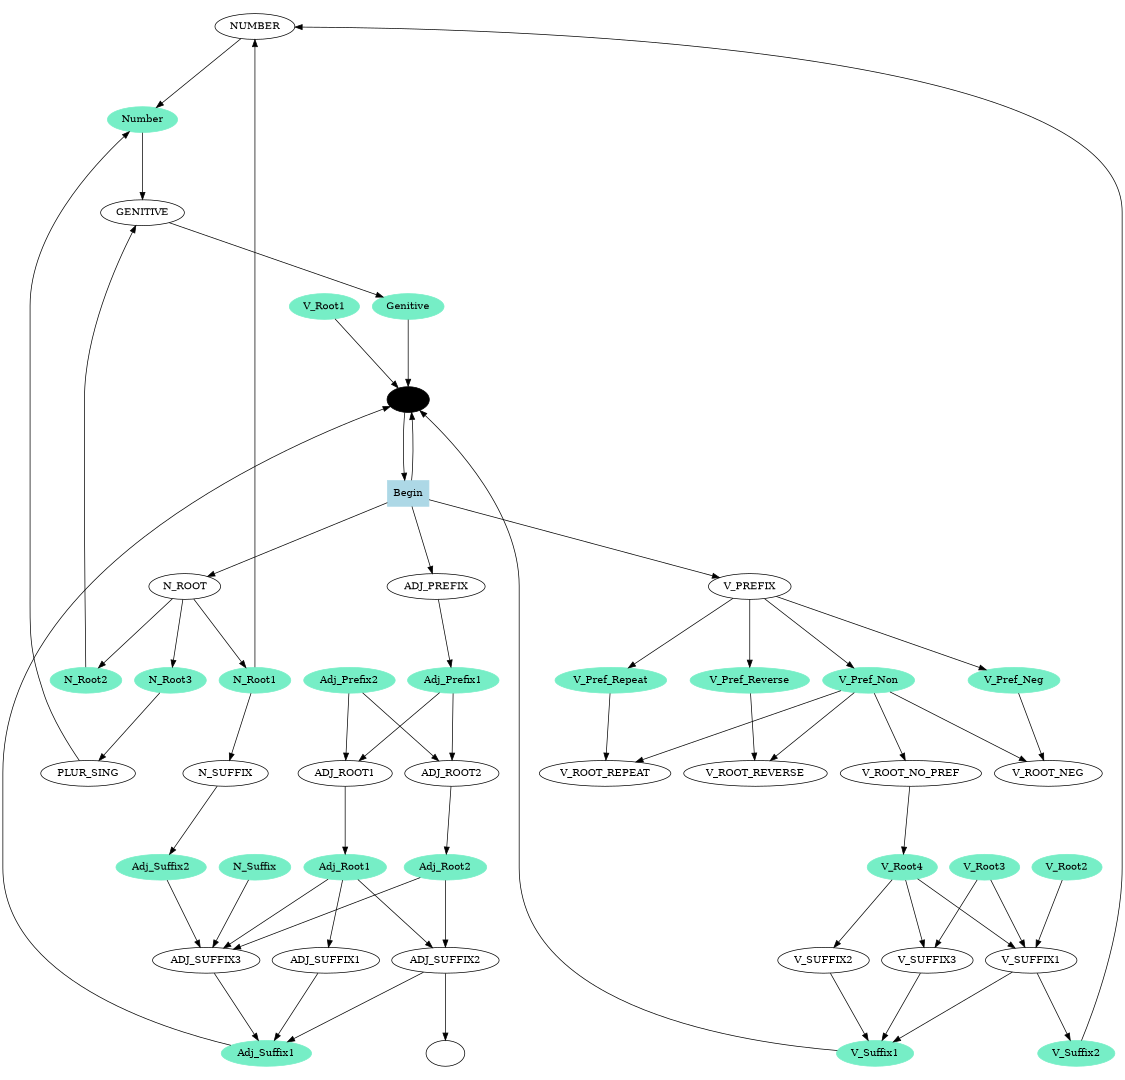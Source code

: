 digraph autograph {
	size="7.5,7.5"
	ratio=fill
	"NUMBER" ;
	"NUMBER" -> "Number" ;
	"PLUR_SING" ;
	"PLUR_SING" -> "Number" ;
	"GENITIVE" ;
	"GENITIVE" -> "Genitive" ;
	"N_SUFFIX" ;
	"N_SUFFIX" -> "Adj_Suffix2" ;
	"ADJ_PREFIX" ;
	"ADJ_PREFIX" -> "Adj_Prefix1" ;
	"ADJ_ROOT1" ;
	"ADJ_ROOT1" -> "Adj_Root1" ;
	"ADJ_ROOT2" ;
	"ADJ_ROOT2" -> "Adj_Root2" ;
	"ADJ_SUFFIX1" ;
	"ADJ_SUFFIX1" -> "Adj_Suffix1" ;
	"ADJ_SUFFIX2" ;
	"ADJ_SUFFIX2" -> "Adj_Suffix1" ;
	"ADJ_SUFFIX2" -> "" ;
	"ADJ_SUFFIX3" ;
	"ADJ_SUFFIX3" -> "Adj_Suffix1" ;
	"V_PREFIX" ;
	"V_PREFIX" -> "V_Pref_Repeat" ;
	"V_PREFIX" -> "V_Pref_Reverse" ;
	"V_PREFIX" -> "V_Pref_Neg" ;
	"V_PREFIX" -> "V_Pref_Non" ;
	"V_SUFFIX1" ;
	"V_SUFFIX1" -> "V_Suffix1" ;
	"V_SUFFIX1" -> "V_Suffix2" ;
	"V_SUFFIX2" ;
	"V_SUFFIX2" -> "V_Suffix1" ;
	"V_SUFFIX3" ;
	"V_SUFFIX3" -> "V_Suffix1" ;
	"N_ROOT" ;
	"N_ROOT" -> "N_Root1" ;
	"N_ROOT" -> "N_Root2" ;
	"N_ROOT" -> "N_Root3" ;
	"V_ROOT_NO_PREF" ;
	"V_ROOT_NO_PREF" -> "V_Root4" ;
	"End"  [color="Light Coral",style=filled] ;
	"End" -> "Begin" ;
	"Begin"  [shape=box,color=lightblue,style=filled] ;
	"Begin" -> "N_ROOT" ;
	"Begin" -> "ADJ_PREFIX" ;
	"Begin" -> "V_PREFIX" ;
	"Begin" -> "End" ;
	"N_Root1"  [color="aquamarine2", style=filled] ;
	"N_Root1" -> "N_SUFFIX" ;
	"N_Root1" -> "NUMBER" ;
	"N_Root2"  [color="aquamarine2", style=filled] ;
	"N_Root2" -> "GENITIVE" ;
	"N_Root3"  [color="aquamarine2", style=filled] ;
	"N_Root3" -> "PLUR_SING" ;
	"N_Suffix"  [color="aquamarine2", style=filled] ;
	"N_Suffix" -> "ADJ_SUFFIX3" ;
	"Number"  [color="aquamarine2", style=filled] ;
	"Number" -> "GENITIVE" ;
	"Genitive"  [color="aquamarine2", style=filled] ;
	"Genitive" -> "End" ;
	"Adj_Prefix1"  [color="aquamarine2", style=filled] ;
	"Adj_Prefix1" -> "ADJ_ROOT1" ;
	"Adj_Prefix1" -> "ADJ_ROOT2" ;
	"Adj_Prefix2"  [color="aquamarine2", style=filled] ;
	"Adj_Prefix2" -> "ADJ_ROOT1" ;
	"Adj_Prefix2" -> "ADJ_ROOT2" ;
	"Adj_Root1"  [color="aquamarine2", style=filled] ;
	"Adj_Root1" -> "ADJ_SUFFIX1" ;
	"Adj_Root1" -> "ADJ_SUFFIX2" ;
	"Adj_Root1" -> "ADJ_SUFFIX3" ;
	"Adj_Root2"  [color="aquamarine2", style=filled] ;
	"Adj_Root2" -> "ADJ_SUFFIX2" ;
	"Adj_Root2" -> "ADJ_SUFFIX3" ;
	"Adj_Suffix1"  [color="aquamarine2", style=filled] ;
	"Adj_Suffix1" -> "End" ;
	"Adj_Suffix2"  [color="aquamarine2", style=filled] ;
	"Adj_Suffix2" -> "ADJ_SUFFIX3" ;
	"V_Pref_Non"  [color="aquamarine2", style=filled] ;
	"V_Pref_Non" -> "V_ROOT_NO_PREF" ;
	"V_Pref_Non" -> "V_ROOT_REVERSE" ;
	"V_Pref_Non" -> "V_ROOT_REPEAT" ;
	"V_Pref_Non" -> "V_ROOT_NEG" ;
	"V_Pref_Reverse"  [color="aquamarine2", style=filled] ;
	"V_Pref_Reverse" -> "V_ROOT_REVERSE" ;
	"V_Pref_Repeat"  [color="aquamarine2", style=filled] ;
	"V_Pref_Repeat" -> "V_ROOT_REPEAT" ;
	"V_Pref_Neg"  [color="aquamarine2", style=filled] ;
	"V_Pref_Neg" -> "V_ROOT_NEG" ;
	"V_Root1"  [color="aquamarine2", style=filled] ;
	"V_Root1" -> "End" ;
	"V_Root2"  [color="aquamarine2", style=filled] ;
	"V_Root2" -> "V_SUFFIX1" ;
	"V_Root3"  [color="aquamarine2", style=filled] ;
	"V_Root3" -> "V_SUFFIX1" ;
	"V_Root3" -> "V_SUFFIX3" ;
	"V_Root4"  [color="aquamarine2", style=filled] ;
	"V_Root4" -> "V_SUFFIX1" ;
	"V_Root4" -> "V_SUFFIX2" ;
	"V_Root4" -> "V_SUFFIX3" ;
	"V_Suffix1"  [color="aquamarine2", style=filled] ;
	"V_Suffix1" -> "End" ;
	"V_Suffix2"  [color="aquamarine2", style=filled] ;
	"V_Suffix2" -> "NUMBER" ;

}
